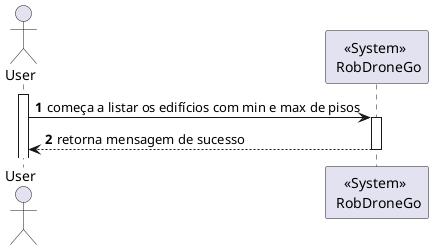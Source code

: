 @startuml
'https://plantuml.com/sequence-diagram

autonumber

Actor User
participant "<<System>> \n RobDroneGo" as sys
activate User
User -> sys: começa a listar os edifícios com min e max de pisos
activate sys
sys--> User: retorna mensagem de sucesso
deactivate sys
@enduml